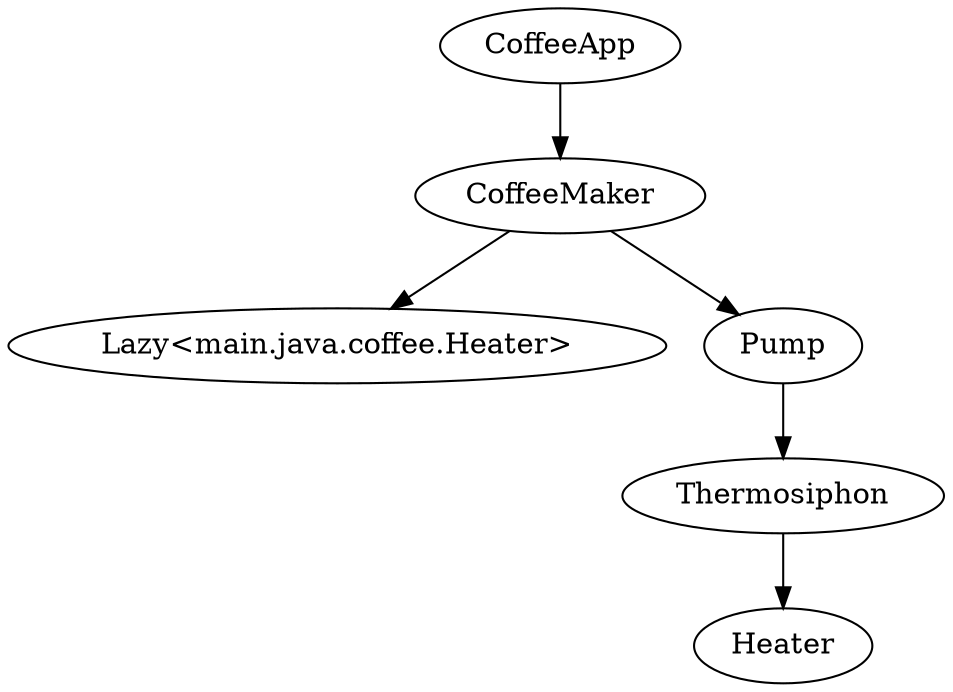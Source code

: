 digraph G1 {
  concentrate = true;
  CoffeeApp -> CoffeeMaker;
  n2 [label="Lazy<main.java.coffee.Heater>"];
  CoffeeMaker -> n2;
  CoffeeMaker -> Pump;
  Pump -> Thermosiphon;
  Thermosiphon -> Heater;
}

